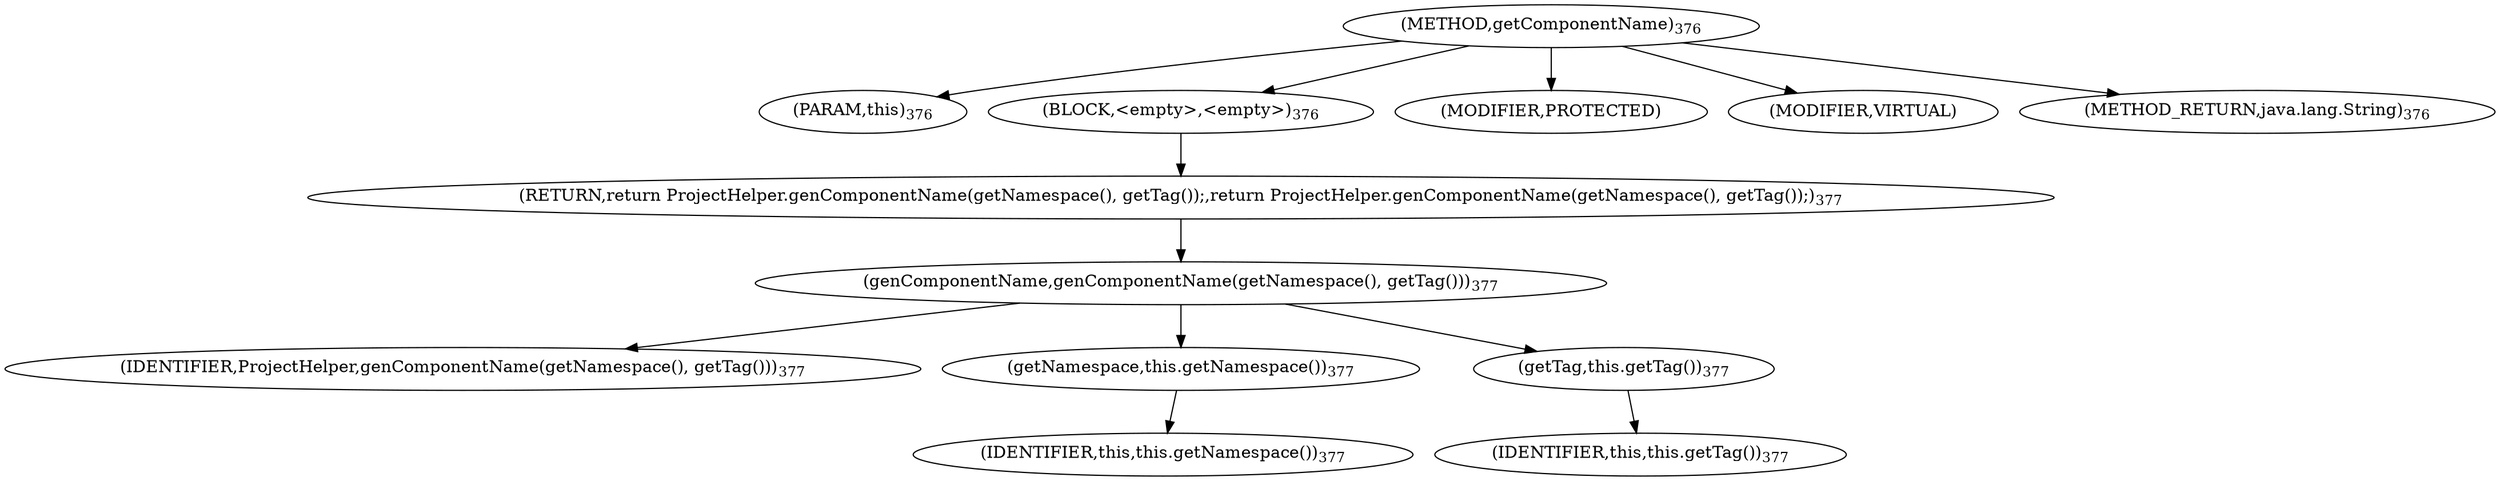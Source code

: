 digraph "getComponentName" {  
"574" [label = <(METHOD,getComponentName)<SUB>376</SUB>> ]
"31" [label = <(PARAM,this)<SUB>376</SUB>> ]
"575" [label = <(BLOCK,&lt;empty&gt;,&lt;empty&gt;)<SUB>376</SUB>> ]
"576" [label = <(RETURN,return ProjectHelper.genComponentName(getNamespace(), getTag());,return ProjectHelper.genComponentName(getNamespace(), getTag());)<SUB>377</SUB>> ]
"577" [label = <(genComponentName,genComponentName(getNamespace(), getTag()))<SUB>377</SUB>> ]
"578" [label = <(IDENTIFIER,ProjectHelper,genComponentName(getNamespace(), getTag()))<SUB>377</SUB>> ]
"579" [label = <(getNamespace,this.getNamespace())<SUB>377</SUB>> ]
"30" [label = <(IDENTIFIER,this,this.getNamespace())<SUB>377</SUB>> ]
"580" [label = <(getTag,this.getTag())<SUB>377</SUB>> ]
"32" [label = <(IDENTIFIER,this,this.getTag())<SUB>377</SUB>> ]
"581" [label = <(MODIFIER,PROTECTED)> ]
"582" [label = <(MODIFIER,VIRTUAL)> ]
"583" [label = <(METHOD_RETURN,java.lang.String)<SUB>376</SUB>> ]
  "574" -> "31" 
  "574" -> "575" 
  "574" -> "581" 
  "574" -> "582" 
  "574" -> "583" 
  "575" -> "576" 
  "576" -> "577" 
  "577" -> "578" 
  "577" -> "579" 
  "577" -> "580" 
  "579" -> "30" 
  "580" -> "32" 
}
